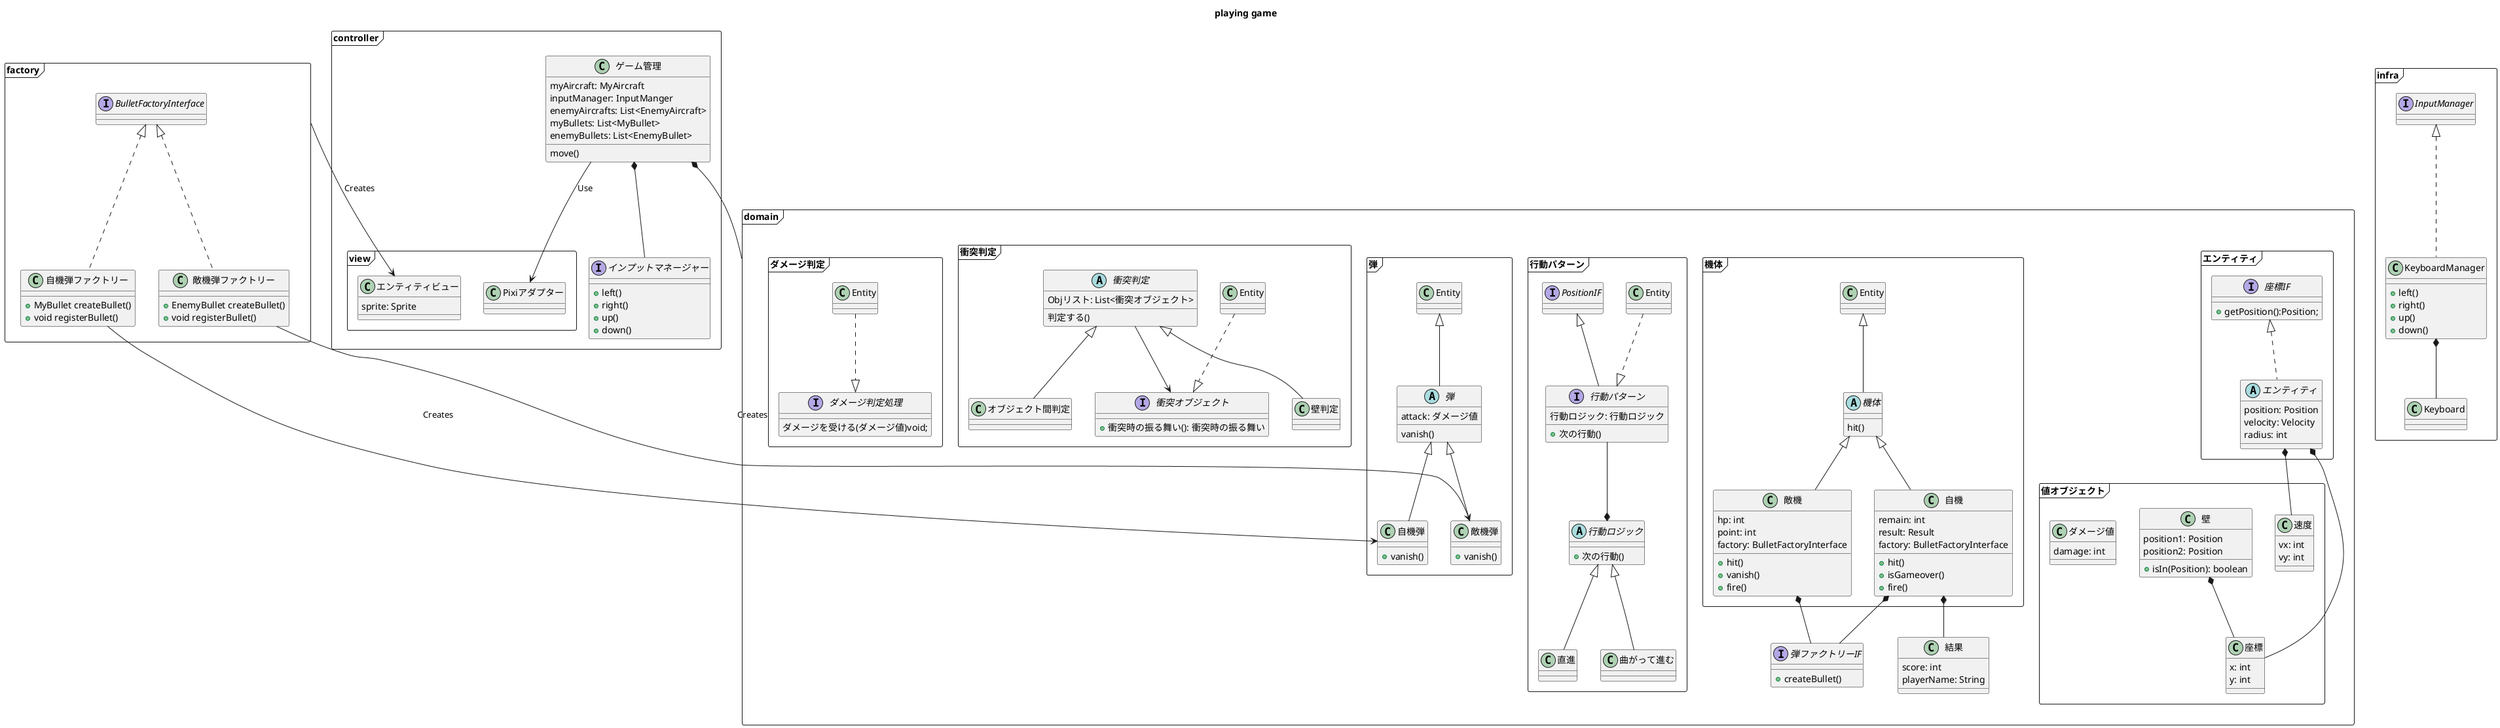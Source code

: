 @startuml
title playing game

package domain <<Frame>> {

    package エンティティ <<Frame>> {
        abstract class "エンティティ" as Entity implements PositionIF {
            position: Position
            velocity: Velocity
            radius: int
        }

        interface "座標IF" as PositionIF{
            +getPosition():Position;

        }
    }

    package 値オブジェクト <<Frame>> {
        class "座標" as Position {
            x: int
            y: int
        }

        class "速度" as Velocity {
            vx: int
            vy: int
        }

        class "壁" as Wall {
            position1: Position
            position2: Position

            +isIn(Position): boolean
        }

        class "ダメージ値" as Damage {
            damage: int
        }
    }

    Wall *-- Position

    Entity *-- Position
    Entity *-- Velocity

    package 機体 <<Frame>> {
        abstract class "機体" as Aircraft extends Entity {
            hit()
        }

        class "自機" as MyAircraft extends Aircraft {
            remain: int
            result: Result
            factory: BulletFactoryInterface

            +hit()
            +isGameover()
            +fire()
        }
        class "敵機" as EnemyAircraft extends Aircraft {
            hp: int
            point: int
            factory: BulletFactoryInterface

            +hit()
            +vanish()
            +fire()
        }
    }

    interface "弾ファクトリーIF" as BulletFactoryInterface {
        +createBullet()
    }

    MyAircraft *-- BulletFactoryInterface
    EnemyAircraft *-- BulletFactoryInterface

    package 弾 <<Frame>> {
        abstract class "弾" as Bullet extends Entity{
            attack: ダメージ値

            vanish()
        }

        class "自機弾" as MyBullet extends Bullet {
            +vanish()
        }

        class "敵機弾" as EnemyBullet extends Bullet {
            +vanish()
        }
    }
    class "結果" as Result {
        score: int
        playerName: String
    }

    MyAircraft *-- Result

    package 行動パターン <<Frame>> {
        interface 行動パターン extends PositionIF{
            行動ロジック: 行動ロジック
            +次の行動()
        }

        abstract class "行動ロジック" as actionLogic {
            +次の行動()
        }

        class "直進" as straight extends actionLogic{
        }

        class "曲がって進む" as turn extends actionLogic{
        }

        行動パターン --* actionLogic
        Entity ..|> 行動パターン
    }

    package 衝突判定 <<Frame>> {
        interface 衝突オブジェクト {
            +衝突時の振る舞い(): 衝突時の振る舞い
        }

        abstract 衝突判定 {
            Objリスト: List<衝突オブジェクト>
            判定する()
        }

        class オブジェクト間判定 extends 衝突判定{
        }

        class 壁判定 extends 衝突判定{
        }

        衝突判定 --> 衝突オブジェクト
        Entity ..|> 衝突オブジェクト

    }

    package ダメージ判定 <<Frame>> {
        interface ダメージ判定処理 {
            ダメージを受ける(ダメージ値)void;
        }

        Entity ..|> ダメージ判定処理
    }

}

package factory <<Frame>> {
    Class "自機弾ファクトリー" as MyBulletFactory implements BulletFactoryInterface{
        +MyBullet createBullet()
        +void registerBullet()
    }
    Class "敵機弾ファクトリー" as EnemyBulletFactory implements BulletFactoryInterface{
        +EnemyBullet createBullet()
        +void registerBullet()
    }

    MyBulletFactory --> MyBullet : Creates
    EnemyBulletFactory --> EnemyBullet : Creates
}

package controller <<Frame>> {
    class "ゲーム管理" as Administrator {
        myAircraft: MyAircraft
        inputManager: InputManger
        enemyAircrafts: List<EnemyAircraft>
        myBullets: List<MyBullet>
        enemyBullets: List<EnemyBullet>

        move()
    }

    interface "インプットマネージャー" as InputManager {
        +left()
        +right()
        +up()
        +down()
    }

    Administrator *-- InputManager

    package view <<Frame>> {
        Class "エンティティビュー" as EntityView {
            sprite: Sprite
        }

        Class "Pixiアダプター" as PixiAdapter {
        }

    }

    factory --> EntityView : Creates

    Administrator --> PixiAdapter : Use
}

package infra <<Frame>> {
    Class KeyboardManager implements InputManager {
        +left()
        +right()
        +up()
        +down()
    }

    Class Keyboard {

    }

    KeyboardManager *-- Keyboard
}

Administrator *-- domain

@enduml